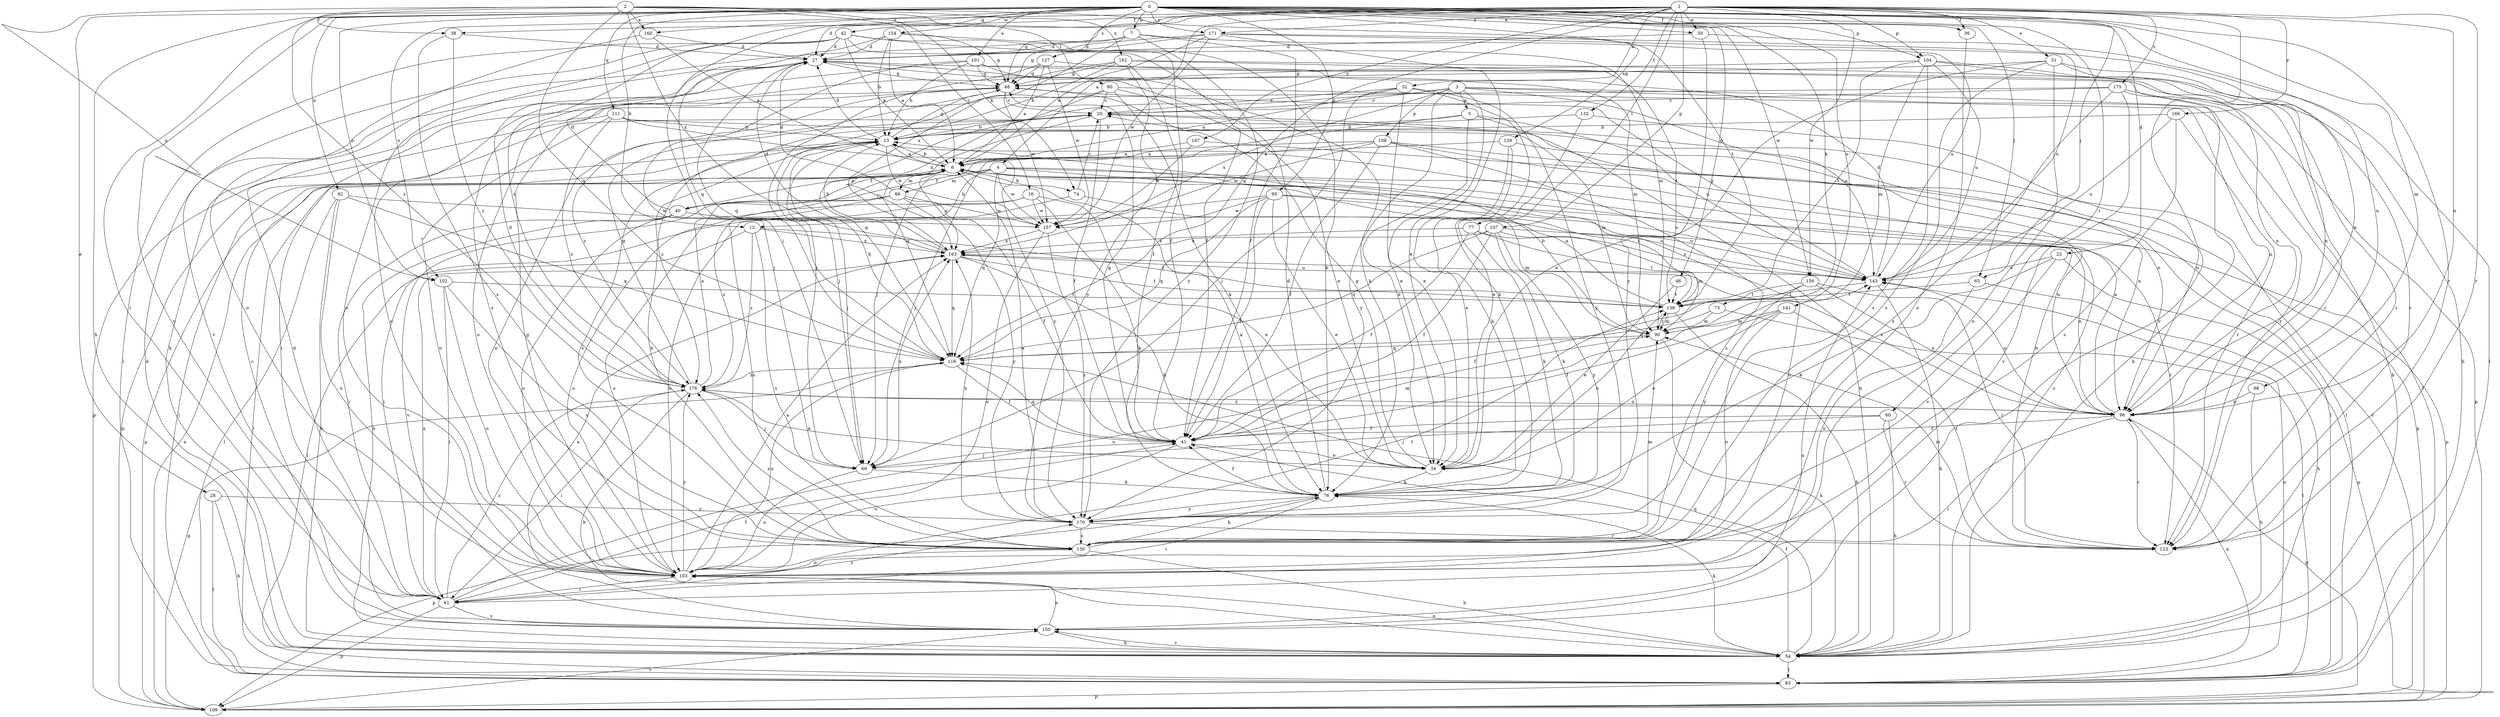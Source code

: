 strict digraph  {
0;
1;
2;
3;
4;
5;
6;
7;
12;
13;
16;
20;
23;
27;
28;
30;
31;
32;
34;
36;
38;
40;
41;
42;
46;
48;
54;
60;
61;
65;
69;
73;
74;
76;
77;
80;
83;
88;
89;
90;
92;
95;
96;
101;
102;
103;
104;
107;
108;
109;
111;
116;
123;
127;
129;
130;
132;
136;
141;
143;
150;
154;
156;
157;
160;
162;
163;
166;
167;
170;
171;
175;
176;
0 -> 7  [label=b];
0 -> 12  [label=b];
0 -> 23  [label=d];
0 -> 27  [label=d];
0 -> 28  [label=e];
0 -> 30  [label=e];
0 -> 36  [label=f];
0 -> 42  [label=g];
0 -> 46  [label=g];
0 -> 54  [label=h];
0 -> 60  [label=i];
0 -> 61  [label=i];
0 -> 65  [label=j];
0 -> 73  [label=k];
0 -> 88  [label=m];
0 -> 92  [label=n];
0 -> 95  [label=n];
0 -> 96  [label=n];
0 -> 101  [label=o];
0 -> 102  [label=o];
0 -> 104  [label=p];
0 -> 111  [label=q];
0 -> 123  [label=r];
0 -> 127  [label=s];
0 -> 129  [label=s];
0 -> 141  [label=u];
0 -> 150  [label=v];
0 -> 154  [label=w];
0 -> 156  [label=w];
0 -> 160  [label=x];
0 -> 171  [label=z];
1 -> 4  [label=a];
1 -> 30  [label=e];
1 -> 31  [label=e];
1 -> 32  [label=e];
1 -> 36  [label=f];
1 -> 38  [label=f];
1 -> 48  [label=g];
1 -> 65  [label=j];
1 -> 69  [label=j];
1 -> 77  [label=l];
1 -> 96  [label=n];
1 -> 102  [label=o];
1 -> 104  [label=p];
1 -> 107  [label=p];
1 -> 116  [label=q];
1 -> 123  [label=r];
1 -> 132  [label=t];
1 -> 150  [label=v];
1 -> 156  [label=w];
1 -> 166  [label=y];
1 -> 167  [label=y];
1 -> 171  [label=z];
1 -> 175  [label=z];
1 -> 176  [label=z];
2 -> 16  [label=c];
2 -> 38  [label=f];
2 -> 74  [label=k];
2 -> 80  [label=l];
2 -> 102  [label=o];
2 -> 116  [label=q];
2 -> 136  [label=t];
2 -> 160  [label=x];
2 -> 162  [label=x];
2 -> 163  [label=x];
2 -> 176  [label=z];
3 -> 5  [label=a];
3 -> 20  [label=c];
3 -> 34  [label=e];
3 -> 83  [label=l];
3 -> 108  [label=p];
3 -> 116  [label=q];
3 -> 123  [label=r];
3 -> 143  [label=u];
3 -> 163  [label=x];
3 -> 170  [label=y];
4 -> 12  [label=b];
4 -> 40  [label=f];
4 -> 89  [label=m];
4 -> 103  [label=o];
4 -> 109  [label=p];
4 -> 116  [label=q];
4 -> 136  [label=t];
4 -> 157  [label=w];
5 -> 13  [label=b];
5 -> 34  [label=e];
5 -> 54  [label=h];
5 -> 69  [label=j];
5 -> 143  [label=u];
6 -> 13  [label=b];
6 -> 40  [label=f];
6 -> 74  [label=k];
6 -> 83  [label=l];
6 -> 89  [label=m];
6 -> 96  [label=n];
6 -> 109  [label=p];
6 -> 143  [label=u];
6 -> 163  [label=x];
7 -> 27  [label=d];
7 -> 41  [label=f];
7 -> 54  [label=h];
7 -> 143  [label=u];
7 -> 163  [label=x];
7 -> 170  [label=y];
12 -> 83  [label=l];
12 -> 130  [label=s];
12 -> 136  [label=t];
12 -> 163  [label=x];
12 -> 176  [label=z];
13 -> 6  [label=a];
13 -> 27  [label=d];
13 -> 48  [label=g];
13 -> 69  [label=j];
13 -> 83  [label=l];
13 -> 109  [label=p];
13 -> 130  [label=s];
13 -> 157  [label=w];
16 -> 34  [label=e];
16 -> 76  [label=k];
16 -> 103  [label=o];
16 -> 157  [label=w];
16 -> 176  [label=z];
20 -> 13  [label=b];
20 -> 41  [label=f];
20 -> 96  [label=n];
20 -> 103  [label=o];
20 -> 116  [label=q];
20 -> 176  [label=z];
23 -> 76  [label=k];
23 -> 109  [label=p];
23 -> 130  [label=s];
23 -> 143  [label=u];
27 -> 48  [label=g];
27 -> 90  [label=m];
27 -> 116  [label=q];
28 -> 54  [label=h];
28 -> 83  [label=l];
28 -> 170  [label=y];
30 -> 27  [label=d];
30 -> 83  [label=l];
30 -> 170  [label=y];
31 -> 34  [label=e];
31 -> 48  [label=g];
31 -> 96  [label=n];
31 -> 103  [label=o];
31 -> 123  [label=r];
31 -> 130  [label=s];
32 -> 6  [label=a];
32 -> 20  [label=c];
32 -> 34  [label=e];
32 -> 69  [label=j];
32 -> 76  [label=k];
32 -> 170  [label=y];
34 -> 48  [label=g];
34 -> 76  [label=k];
36 -> 103  [label=o];
38 -> 27  [label=d];
38 -> 130  [label=s];
38 -> 176  [label=z];
40 -> 6  [label=a];
40 -> 27  [label=d];
40 -> 54  [label=h];
40 -> 61  [label=i];
40 -> 103  [label=o];
40 -> 143  [label=u];
41 -> 34  [label=e];
41 -> 48  [label=g];
41 -> 69  [label=j];
41 -> 90  [label=m];
41 -> 103  [label=o];
41 -> 116  [label=q];
42 -> 6  [label=a];
42 -> 27  [label=d];
42 -> 41  [label=f];
42 -> 76  [label=k];
42 -> 83  [label=l];
42 -> 90  [label=m];
42 -> 103  [label=o];
42 -> 150  [label=v];
46 -> 34  [label=e];
46 -> 136  [label=t];
48 -> 20  [label=c];
48 -> 103  [label=o];
48 -> 157  [label=w];
48 -> 176  [label=z];
54 -> 20  [label=c];
54 -> 27  [label=d];
54 -> 41  [label=f];
54 -> 76  [label=k];
54 -> 83  [label=l];
54 -> 103  [label=o];
54 -> 116  [label=q];
54 -> 150  [label=v];
60 -> 41  [label=f];
60 -> 54  [label=h];
60 -> 69  [label=j];
60 -> 123  [label=r];
61 -> 20  [label=c];
61 -> 41  [label=f];
61 -> 109  [label=p];
61 -> 143  [label=u];
61 -> 150  [label=v];
61 -> 163  [label=x];
61 -> 170  [label=y];
61 -> 176  [label=z];
65 -> 54  [label=h];
65 -> 103  [label=o];
65 -> 136  [label=t];
69 -> 76  [label=k];
69 -> 103  [label=o];
69 -> 163  [label=x];
73 -> 83  [label=l];
73 -> 90  [label=m];
73 -> 116  [label=q];
74 -> 20  [label=c];
74 -> 90  [label=m];
74 -> 103  [label=o];
76 -> 6  [label=a];
76 -> 27  [label=d];
76 -> 41  [label=f];
76 -> 61  [label=i];
76 -> 109  [label=p];
76 -> 170  [label=y];
77 -> 41  [label=f];
77 -> 76  [label=k];
77 -> 136  [label=t];
77 -> 143  [label=u];
77 -> 163  [label=x];
80 -> 20  [label=c];
80 -> 34  [label=e];
80 -> 69  [label=j];
80 -> 76  [label=k];
80 -> 96  [label=n];
80 -> 163  [label=x];
83 -> 96  [label=n];
83 -> 109  [label=p];
83 -> 143  [label=u];
88 -> 54  [label=h];
88 -> 96  [label=n];
89 -> 27  [label=d];
89 -> 41  [label=f];
89 -> 103  [label=o];
89 -> 130  [label=s];
89 -> 150  [label=v];
89 -> 157  [label=w];
89 -> 170  [label=y];
90 -> 13  [label=b];
90 -> 54  [label=h];
90 -> 116  [label=q];
90 -> 136  [label=t];
92 -> 54  [label=h];
92 -> 83  [label=l];
92 -> 103  [label=o];
92 -> 116  [label=q];
92 -> 157  [label=w];
95 -> 34  [label=e];
95 -> 41  [label=f];
95 -> 61  [label=i];
95 -> 116  [label=q];
95 -> 123  [label=r];
95 -> 143  [label=u];
95 -> 157  [label=w];
96 -> 6  [label=a];
96 -> 41  [label=f];
96 -> 61  [label=i];
96 -> 109  [label=p];
96 -> 123  [label=r];
96 -> 143  [label=u];
96 -> 163  [label=x];
96 -> 176  [label=z];
101 -> 13  [label=b];
101 -> 48  [label=g];
101 -> 69  [label=j];
101 -> 76  [label=k];
101 -> 103  [label=o];
101 -> 123  [label=r];
102 -> 61  [label=i];
102 -> 103  [label=o];
102 -> 130  [label=s];
102 -> 136  [label=t];
103 -> 48  [label=g];
103 -> 61  [label=i];
103 -> 136  [label=t];
103 -> 163  [label=x];
103 -> 176  [label=z];
104 -> 48  [label=g];
104 -> 54  [label=h];
104 -> 90  [label=m];
104 -> 123  [label=r];
104 -> 130  [label=s];
104 -> 136  [label=t];
104 -> 143  [label=u];
107 -> 41  [label=f];
107 -> 76  [label=k];
107 -> 90  [label=m];
107 -> 96  [label=n];
107 -> 116  [label=q];
107 -> 163  [label=x];
107 -> 170  [label=y];
108 -> 6  [label=a];
108 -> 41  [label=f];
108 -> 69  [label=j];
108 -> 83  [label=l];
108 -> 96  [label=n];
108 -> 130  [label=s];
108 -> 157  [label=w];
109 -> 6  [label=a];
109 -> 20  [label=c];
109 -> 116  [label=q];
109 -> 150  [label=v];
111 -> 13  [label=b];
111 -> 90  [label=m];
111 -> 103  [label=o];
111 -> 109  [label=p];
111 -> 170  [label=y];
111 -> 176  [label=z];
116 -> 13  [label=b];
116 -> 41  [label=f];
116 -> 103  [label=o];
116 -> 176  [label=z];
123 -> 13  [label=b];
123 -> 90  [label=m];
127 -> 6  [label=a];
127 -> 48  [label=g];
127 -> 54  [label=h];
127 -> 69  [label=j];
127 -> 157  [label=w];
129 -> 6  [label=a];
129 -> 34  [label=e];
129 -> 76  [label=k];
129 -> 109  [label=p];
130 -> 13  [label=b];
130 -> 54  [label=h];
130 -> 76  [label=k];
130 -> 90  [label=m];
130 -> 103  [label=o];
130 -> 176  [label=z];
132 -> 13  [label=b];
132 -> 34  [label=e];
132 -> 96  [label=n];
136 -> 6  [label=a];
136 -> 34  [label=e];
136 -> 54  [label=h];
136 -> 90  [label=m];
141 -> 34  [label=e];
141 -> 41  [label=f];
141 -> 90  [label=m];
141 -> 103  [label=o];
141 -> 123  [label=r];
143 -> 27  [label=d];
143 -> 48  [label=g];
143 -> 54  [label=h];
143 -> 136  [label=t];
150 -> 27  [label=d];
150 -> 54  [label=h];
150 -> 103  [label=o];
150 -> 143  [label=u];
150 -> 163  [label=x];
154 -> 6  [label=a];
154 -> 13  [label=b];
154 -> 27  [label=d];
154 -> 41  [label=f];
154 -> 48  [label=g];
154 -> 116  [label=q];
156 -> 41  [label=f];
156 -> 96  [label=n];
156 -> 123  [label=r];
156 -> 136  [label=t];
156 -> 170  [label=y];
157 -> 103  [label=o];
157 -> 163  [label=x];
157 -> 170  [label=y];
160 -> 6  [label=a];
160 -> 27  [label=d];
160 -> 103  [label=o];
162 -> 13  [label=b];
162 -> 41  [label=f];
162 -> 48  [label=g];
162 -> 96  [label=n];
162 -> 130  [label=s];
162 -> 136  [label=t];
162 -> 170  [label=y];
163 -> 13  [label=b];
163 -> 27  [label=d];
163 -> 76  [label=k];
163 -> 116  [label=q];
163 -> 136  [label=t];
163 -> 143  [label=u];
166 -> 13  [label=b];
166 -> 123  [label=r];
166 -> 130  [label=s];
166 -> 143  [label=u];
167 -> 6  [label=a];
167 -> 83  [label=l];
167 -> 157  [label=w];
170 -> 6  [label=a];
170 -> 123  [label=r];
170 -> 130  [label=s];
170 -> 163  [label=x];
171 -> 6  [label=a];
171 -> 27  [label=d];
171 -> 34  [label=e];
171 -> 48  [label=g];
171 -> 96  [label=n];
171 -> 143  [label=u];
171 -> 157  [label=w];
175 -> 20  [label=c];
175 -> 54  [label=h];
175 -> 61  [label=i];
175 -> 109  [label=p];
175 -> 130  [label=s];
175 -> 150  [label=v];
176 -> 6  [label=a];
176 -> 27  [label=d];
176 -> 34  [label=e];
176 -> 48  [label=g];
176 -> 54  [label=h];
176 -> 61  [label=i];
176 -> 69  [label=j];
176 -> 96  [label=n];
}
